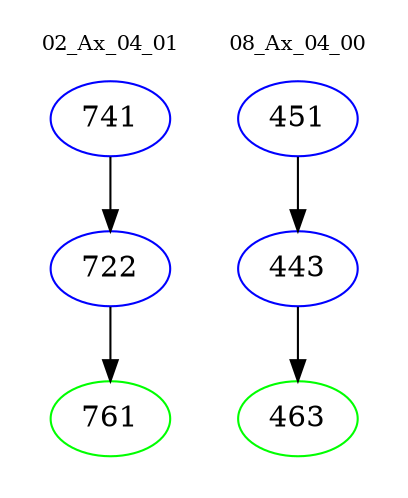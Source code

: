 digraph{
subgraph cluster_0 {
color = white
label = "02_Ax_04_01";
fontsize=10;
T0_741 [label="741", color="blue"]
T0_741 -> T0_722 [color="black"]
T0_722 [label="722", color="blue"]
T0_722 -> T0_761 [color="black"]
T0_761 [label="761", color="green"]
}
subgraph cluster_1 {
color = white
label = "08_Ax_04_00";
fontsize=10;
T1_451 [label="451", color="blue"]
T1_451 -> T1_443 [color="black"]
T1_443 [label="443", color="blue"]
T1_443 -> T1_463 [color="black"]
T1_463 [label="463", color="green"]
}
}
